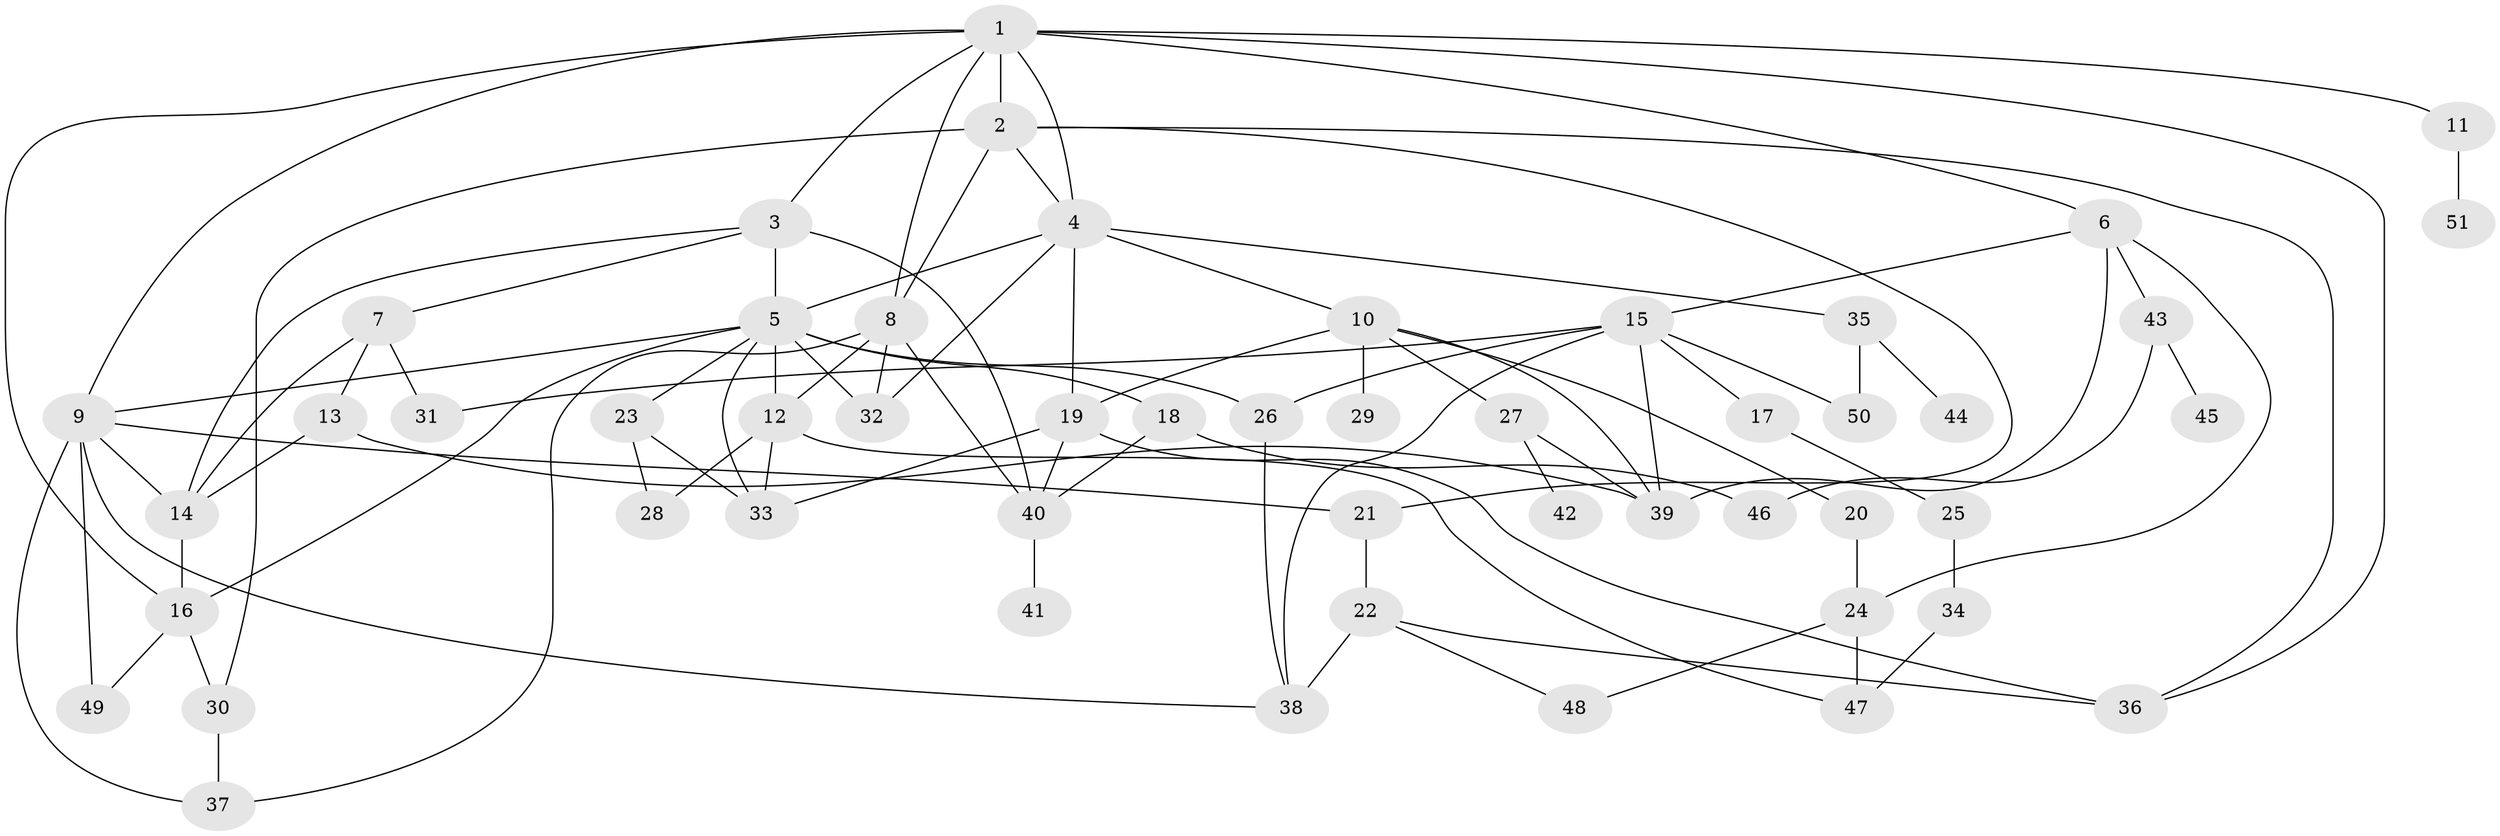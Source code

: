 // original degree distribution, {10: 0.009900990099009901, 5: 0.07920792079207921, 6: 0.019801980198019802, 7: 0.019801980198019802, 4: 0.1188118811881188, 2: 0.2871287128712871, 8: 0.009900990099009901, 1: 0.1782178217821782, 3: 0.27722772277227725}
// Generated by graph-tools (version 1.1) at 2025/34/03/09/25 02:34:21]
// undirected, 51 vertices, 93 edges
graph export_dot {
graph [start="1"]
  node [color=gray90,style=filled];
  1;
  2;
  3;
  4;
  5;
  6;
  7;
  8;
  9;
  10;
  11;
  12;
  13;
  14;
  15;
  16;
  17;
  18;
  19;
  20;
  21;
  22;
  23;
  24;
  25;
  26;
  27;
  28;
  29;
  30;
  31;
  32;
  33;
  34;
  35;
  36;
  37;
  38;
  39;
  40;
  41;
  42;
  43;
  44;
  45;
  46;
  47;
  48;
  49;
  50;
  51;
  1 -- 2 [weight=1.0];
  1 -- 3 [weight=1.0];
  1 -- 4 [weight=1.0];
  1 -- 6 [weight=1.0];
  1 -- 8 [weight=1.0];
  1 -- 9 [weight=1.0];
  1 -- 11 [weight=1.0];
  1 -- 16 [weight=1.0];
  1 -- 36 [weight=1.0];
  2 -- 4 [weight=1.0];
  2 -- 8 [weight=1.0];
  2 -- 21 [weight=1.0];
  2 -- 30 [weight=1.0];
  2 -- 36 [weight=1.0];
  3 -- 5 [weight=1.0];
  3 -- 7 [weight=1.0];
  3 -- 14 [weight=1.0];
  3 -- 40 [weight=1.0];
  4 -- 5 [weight=1.0];
  4 -- 10 [weight=1.0];
  4 -- 19 [weight=1.0];
  4 -- 32 [weight=1.0];
  4 -- 35 [weight=1.0];
  5 -- 9 [weight=1.0];
  5 -- 12 [weight=2.0];
  5 -- 16 [weight=1.0];
  5 -- 18 [weight=1.0];
  5 -- 23 [weight=1.0];
  5 -- 26 [weight=1.0];
  5 -- 32 [weight=1.0];
  5 -- 33 [weight=1.0];
  6 -- 15 [weight=1.0];
  6 -- 24 [weight=1.0];
  6 -- 39 [weight=2.0];
  6 -- 43 [weight=1.0];
  7 -- 13 [weight=1.0];
  7 -- 14 [weight=2.0];
  7 -- 31 [weight=2.0];
  8 -- 12 [weight=1.0];
  8 -- 32 [weight=1.0];
  8 -- 37 [weight=1.0];
  8 -- 40 [weight=1.0];
  9 -- 14 [weight=1.0];
  9 -- 21 [weight=1.0];
  9 -- 37 [weight=1.0];
  9 -- 38 [weight=1.0];
  9 -- 49 [weight=1.0];
  10 -- 19 [weight=1.0];
  10 -- 20 [weight=1.0];
  10 -- 27 [weight=1.0];
  10 -- 29 [weight=2.0];
  10 -- 39 [weight=1.0];
  11 -- 51 [weight=1.0];
  12 -- 28 [weight=1.0];
  12 -- 33 [weight=1.0];
  12 -- 47 [weight=1.0];
  13 -- 14 [weight=1.0];
  13 -- 39 [weight=1.0];
  14 -- 16 [weight=1.0];
  15 -- 17 [weight=1.0];
  15 -- 26 [weight=1.0];
  15 -- 31 [weight=1.0];
  15 -- 38 [weight=1.0];
  15 -- 39 [weight=1.0];
  15 -- 50 [weight=1.0];
  16 -- 30 [weight=1.0];
  16 -- 49 [weight=1.0];
  17 -- 25 [weight=1.0];
  18 -- 40 [weight=1.0];
  18 -- 46 [weight=1.0];
  19 -- 33 [weight=1.0];
  19 -- 36 [weight=1.0];
  19 -- 40 [weight=1.0];
  20 -- 24 [weight=1.0];
  21 -- 22 [weight=1.0];
  22 -- 36 [weight=1.0];
  22 -- 38 [weight=2.0];
  22 -- 48 [weight=1.0];
  23 -- 28 [weight=1.0];
  23 -- 33 [weight=1.0];
  24 -- 47 [weight=1.0];
  24 -- 48 [weight=1.0];
  25 -- 34 [weight=1.0];
  26 -- 38 [weight=1.0];
  27 -- 39 [weight=1.0];
  27 -- 42 [weight=1.0];
  30 -- 37 [weight=2.0];
  34 -- 47 [weight=1.0];
  35 -- 44 [weight=1.0];
  35 -- 50 [weight=1.0];
  40 -- 41 [weight=1.0];
  43 -- 45 [weight=1.0];
  43 -- 46 [weight=1.0];
}
